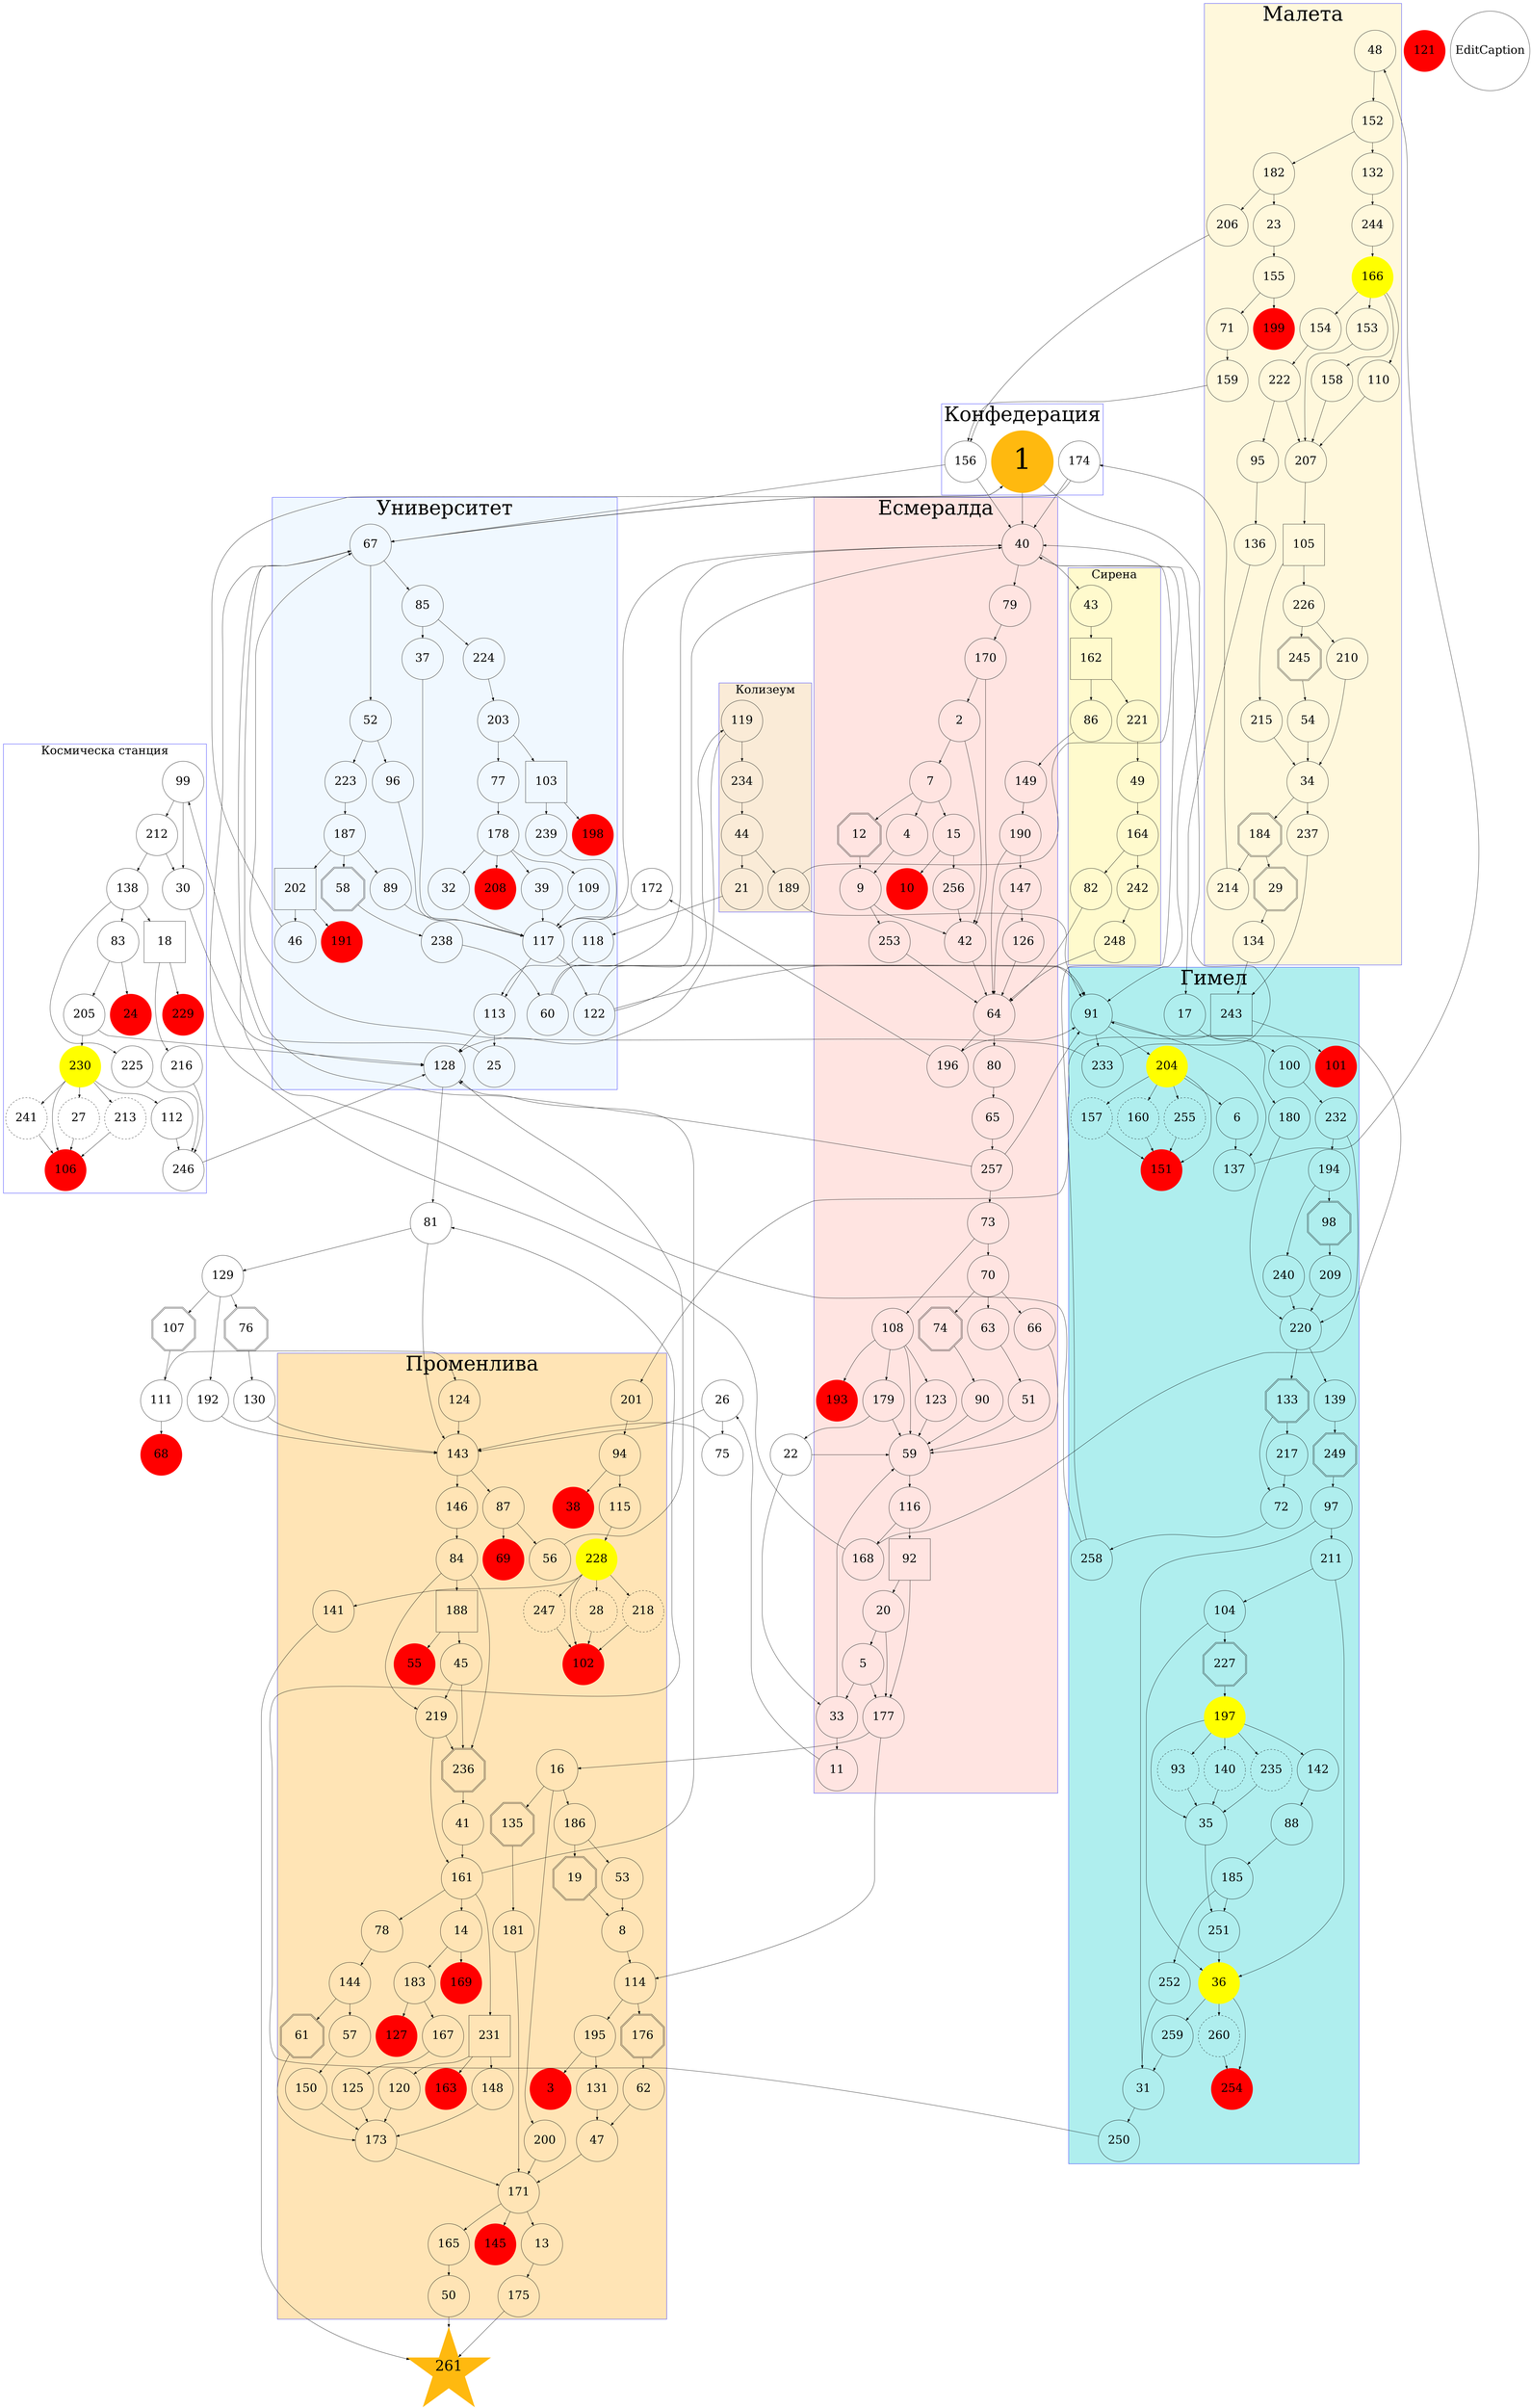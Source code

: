 digraph Svruhrazum {
    fontsize = 70
    node [fontsize=40, shape=circle, width=2, height=2]
    subgraph deaths {
        node [color=red, style=filled] 
        3, 10, 24, 38, 55, 68, 69, 101, 102, 106, 121, 127, 145, 151, 163, 169, 191, 193, 198, 199
        208, 229, 254
    }
    subgraph battles {
        node [shape=doubleoctagon]
        12, 19, 29, 58, 61, 74, 76, 98, 107, 133, 135, 176, 184, 227, 236, 245, 249
    }
    subgraph chance {
        node [shape=box]
        18, 92, 103, 105, 162, 188, 202, 231, 243
    }
    subgraph blind {
        node [style=dashed]
        27, 28, 93, 140, 157, 160, 213, 218, 235, 241, 247, 255, 260
    }
    subgraph riddles {
        node [color=yellow, style=filled]
        36, 166, 197, 204, 228, 230
    }
    
    subgraph cluster_university {
        color = blue
        bgcolor = aliceblue
        label = "Университет"
        67, 52, 85, 96, 223, 224, 203, 103, 77, 178, 198, 239, 39, 109, 32, 208, 37, 117
        187, 89, 58, 202, 191, 46, 58, 238, 113, 122, 118, 60, 238, 128, 25
    }
    
    subgraph cluster_gimel {
        color = blue
        bgcolor = paleturquoise
        label = "Гимел"
        91, 204, 137, 233, 151, 160, 157, 6, 255, 137, 17, 180, 100, 220, 133, 139, 72, 217
        258, 243, 101, 232, 194, 220, 240, 98, 209, 139, 249, 97, 31, 211, 104, 227, 197, 93, 
        140, 235, 35, 142, 88, 185, 251, 252, 36, 254, 260, 259, 31, 250
    }
    
    subgraph cluster_maleta {
        color = blue
        bgcolor = cornsilk
        label = "Малета"
        137, 48, 152, 132, 182, 244, 166, 158, 110, 153, 154, 222, 207, 95, 136, 23, 155, 71, 199
        206, 159, 207, 105, 215, 226, 34, 210, 245, 184, 29, 214, 54, 29, 134, 237
    }
    
    subgraph cluster_esmeralda {
        color = blue
        bgcolor = mistyrose
        label = "Есмералда"
        40, 79, 170, 2, 42, 7, 4, 12, 15, 9, 253, 64, 80, 196, 65, 257, 73, 70, 108, 123
        193, 179, 59, 116, 92, 168, 20, 149, 190, 147, 126, 10, 256, 74, 63, 51, 90, 66
        5, 33, 11, 177
    }
    
    subgraph cluster_promenliva {
        color = blue
        bgcolor = moccasin
        label = "Променлива"
        16, 114, 55, 41, 161, 78, 231, 14, 78, 144, 61, 57, 150, 173, 14, 169, 183, 167, 127, 124
        201, 94, 38, 115, 228, 141, 102, 218, 28, 247, 141, 231, 120, 148, 163, 125
        143, 146, 87, 56, 69, 84, 236, 219, 188, 45, 145, 165, 13, 165, 145, 50, 175
        176, 195, 3, 62, 131, 47, 135, 186, 200, 19, 53, 8, 171, 181
    }
    
    subgraph cluster_konfederacy {
        color = blue
        label = "Конфедерация"
        1, 156, 174
    }
    
    // smaller font size for narrower sections
    fontsize = 40
    subgraph cluster_sci_station {
        color = blue
        label = "Космическа станция"
        138, 83, 225, 18, 229, 216, 24, 205, 212, 99, 30, 205, 230, 213, 241, 27, 112, 246, 106, 246
    }
    
    subgraph cluster_kolizeum {
        color = blue
        bgcolor = antiquewhite
        label = "Колизеум"
        119, 234, 44, 21, 189
    }
    
    subgraph cluster_sirena {
        color = blue
        bgcolor = lemonchiffon
        label = "Сирена"
        49, 164, 82, 242, 248, 43, 162, 221, 49, 86
    }
    
    1 -> {67, 91, 40}
    1 [width=3, height=3, fontsize=100, color=darkgoldenrod1, style=filled]
    2 -> 42, 7
    3
    4 -> 9
    5 -> 33, 177
    6 -> 137
    7 -> 4, 12, 15
    8 -> 114
    9 -> 42, 253
    10
    11 -> 26
    12 -> 9
    13 -> 175
    14 -> 169, 183
    15 -> 10, 256
    16 -> 135, 186, 200
    17 -> 100, 180
    18 -> 216, 229
    19 -> 8
    20 -> 5, 177
    21 -> 118
    22 -> 33, 59
    23 -> 155
    24
    25 -> 99
    26 -> 75, 143
    27 -> 106
    28 -> 102
    29 -> 134
    30 -> 128
    31 -> 250
    32 -> 117
    33 -> 11, 59
    34 -> 184, 237
    35 -> 251
    36 -> 254, 259, 260
    37 -> 117
    38
    39 -> 117
    40 -> 79, 43
    41 -> 161
    42 -> 64
    43 -> 162
    44 -> 21, 189
    45 -> 219, 236
    46 -> 1
    47 -> 171
    48 -> 152
    49 -> 164
    50 -> 261
    51 -> 59
    52 -> 96, 223
    53 -> 8
    54 -> 34
    55
    56 -> 128
    57 -> 150
    58 -> 238
    59 -> 116
    60 -> 40, 91
    61 -> 173
    62 -> 47
    63 -> 51
    64 -> 80, 196
    65 -> 257
    66 -> 59
    67 -> 52, 85
    68
    69
    70 -> 66, 74, 63
    71 -> 159
    72 -> 258
    73 -> 70, 108
    74 -> 90
    75 -> 143
    76 -> 130
    77 -> 178
    78 -> 144
    79 -> 170
    80 -> 65
    81 -> 129, 143
    82 -> 64
    83 -> 24, 205
    84 -> 236, 219, 188
    85 -> 37, 224
    86 -> 149
    87 -> 56, 69
    88 -> 185
    89 -> 117
    90 -> 59
    91 -> 204, 137, 233
    92 -> 20, 177
    93 -> 35
    94 -> 38, 115
    95 -> 136
    96 -> 117
    97 -> 31, 211
    98 -> 209
    99 -> 30, 212
    100 -> 232
    101
    102
    103 -> 198, 239
    104 -> 36, 227
    105 -> 215, 226
    106
    107 -> 111
    108 -> 193, 123, 179, 59
    109 -> 117
    110 -> 207
    111 -> 68, 124
    112 -> 246
    113 -> 25, 128
    114 -> 195, 176
    115 -> 228
    116 -> 92, 168
    117 -> 113, 91, 40, 122
    118 -> 113
    119 -> 234, 128
    120 -> 173
    121
    122 -> 119, 91, 40
    123 -> 59
    124 -> 143
    125 -> 173
    126 -> 64 
    127
    128 -> 81
    129 -> 76, 192, 107
    130 -> 143
    131 -> 47
    132 -> 244
    133 -> 72, 217
    134 -> 243
    135 -> 181
    136 -> 17
    137 -> 48
    138 -> 18, 225, 83
    139 -> 249
    140 -> 35
    141 -> 261
    142 -> 88
    143 -> 87, 146
    144 -> 57, 61
    145
    146 -> 84
    147 -> 126, 64
    148 -> 173
    149 -> 190
    150 -> 173
    151
    152 -> 132, 182
    153 -> 207
    154 -> 222
    155 -> 71, 199
    156 -> 40, 67
    157 -> 151
    158 -> 207
    159 -> 156
    160 -> 151
    161 -> 78, 231, 14, 128
    162 -> 86, 221
    163
    164 -> 82, 242
    165 -> 50
    166 -> 158, 110, 154, 153
    167 -> 125
    168 -> 67, 91
    169
    170 -> 2, 42
    171 -> 145, 13, 165
    172 -> 117
    173 -> 171
    174 -> 40, 67
    175 -> 261
    176 -> 62
    177 -> 16, 114
    178 -> 208, 39, 109, 32
    179 -> 59, 22
    180 -> 220
    181 -> 171
    182 -> 206, 23
    183 -> 127, 167
    184 -> 214, 29
    185 -> 251, 252
    186 -> 19, 53
    187 -> 58, 89, 202
    188 -> 45, 55
    189 -> 40, 91
    190 -> 64, 147
    191
    192 -> 143
    193
    194 -> 240, 98
    195 -> 3, 131
    196 -> 172, 91
    197 -> 35, 140, 235, 142, 93
    198
    199
    200 -> 171
    201 -> 94
    202 -> 46, 191
    203 -> 77, 103
    204 -> 151, 160, 157, 6, 255
    205 -> 230, 128
    206 -> 156
    207 -> 105
    208
    209 -> 220
    210 -> 34
    211 -> 104, 36
    212 -> 138, 30
    213 -> 106
    214 -> 174
    215 -> 34
    216 -> 246EditCaption
    217 -> 72
    218 -> 102
    219 -> 236, 161
    220 -> 133, 139
    221 -> 49
    222 -> 207, 95
    223 -> 187
    224 -> 203
    225 -> 246
    226 -> 210, 245
    227 -> 197
    228 -> 141, 102, 218, 28, 247
    229
    230 -> 106, 241, 27, 112, 213
    231 -> 163, 120, 148
    232 -> 194, 220
    233 -> 40, 67
    234 -> 44
    235 -> 35
    236 -> 41
    237 -> 243
    238 -> 60
    239 -> 117
    240 -> 220
    241 -> 106
    242 -> 248
    243 -> 101, 201
    244 -> 166
    245 -> 54
    246 -> 128
    247 -> 102
    248 -> 64
    249 -> 97
    250 -> 81
    251 -> 36
    252 -> 31
    253 -> 64
    254
    255 -> 151
    256 -> 42
    257 -> 67, 91, 73
    258 -> 67, 40
    259 -> 31
    260 -> 254
    261 [shape=star, width=2, height=2, fontsize=50, color=darkgoldenrod1, style=filled]
}
